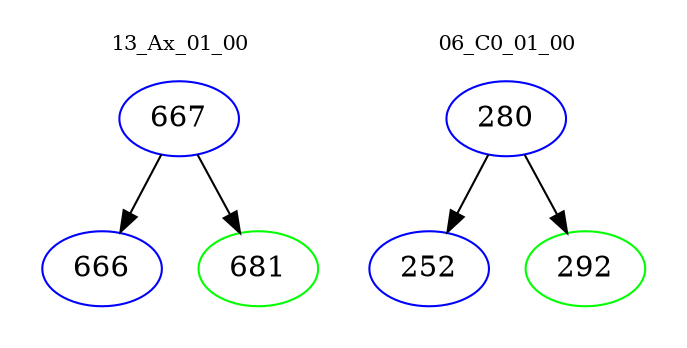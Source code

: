 digraph{
subgraph cluster_0 {
color = white
label = "13_Ax_01_00";
fontsize=10;
T0_667 [label="667", color="blue"]
T0_667 -> T0_666 [color="black"]
T0_666 [label="666", color="blue"]
T0_667 -> T0_681 [color="black"]
T0_681 [label="681", color="green"]
}
subgraph cluster_1 {
color = white
label = "06_C0_01_00";
fontsize=10;
T1_280 [label="280", color="blue"]
T1_280 -> T1_252 [color="black"]
T1_252 [label="252", color="blue"]
T1_280 -> T1_292 [color="black"]
T1_292 [label="292", color="green"]
}
}
